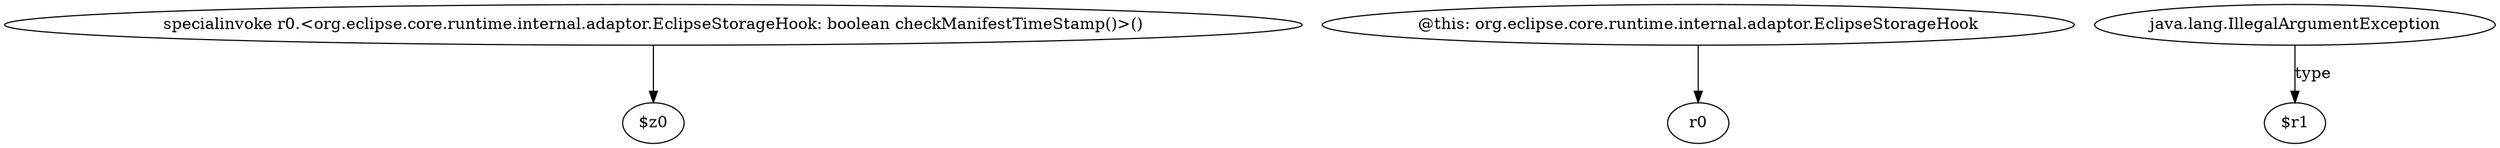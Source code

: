 digraph g {
0[label="specialinvoke r0.<org.eclipse.core.runtime.internal.adaptor.EclipseStorageHook: boolean checkManifestTimeStamp()>()"]
1[label="$z0"]
0->1[label=""]
2[label="@this: org.eclipse.core.runtime.internal.adaptor.EclipseStorageHook"]
3[label="r0"]
2->3[label=""]
4[label="java.lang.IllegalArgumentException"]
5[label="$r1"]
4->5[label="type"]
}